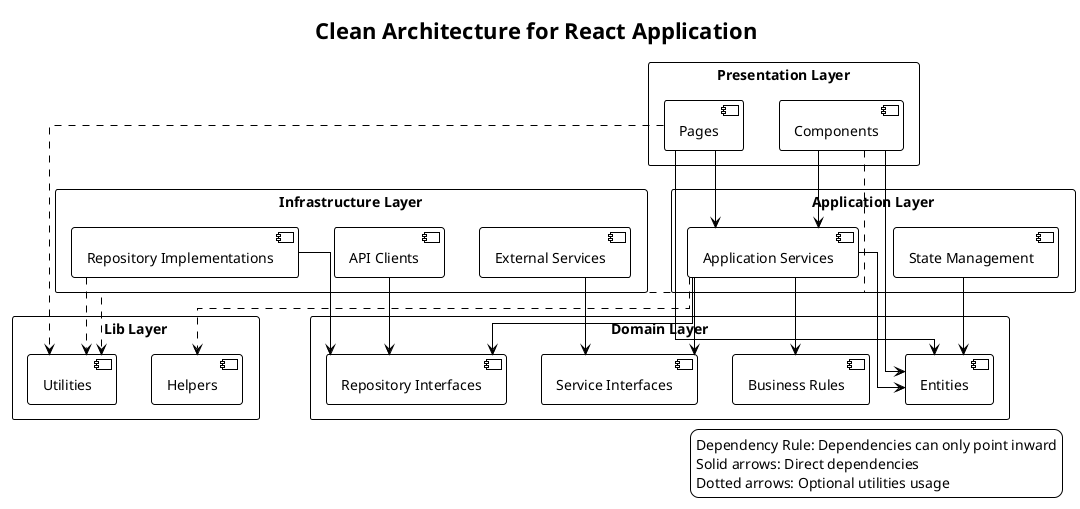 @startuml Clean Architecture

!theme plain
skinparam packageStyle rectangle
skinparam linetype ortho
skinparam componentStyle uml2

title Clean Architecture for React Application

' Define layers as packages
package "Presentation Layer" {
  [Components] as components
  [Pages] as pages
}

package "Application Layer" {
  [Application Services] as appServices
  [State Management] as state
}

package "Domain Layer" {
  [Entities] as entities
  [Business Rules] as businessRules
  [Repository Interfaces] as repoInterfaces
  [Service Interfaces] as serviceInterfaces
}

package "Infrastructure Layer" {
  [API Clients] as apiClients
  [Repository Implementations] as repoImplementations
  [External Services] as externalServices
}

package "Lib Layer" {
  [Utilities] as utilities
  [Helpers] as helpers
}

' Define dependencies (arrows)
components --> appServices
components --> entities
pages --> appServices
pages --> entities

appServices --> entities
appServices --> businessRules
appServices --> repoInterfaces
appServices --> serviceInterfaces
state --> entities

apiClients --> repoInterfaces
repoImplementations --> repoInterfaces
externalServices --> serviceInterfaces

' Lib dependencies
components ..> utilities
pages ..> utilities
appServices ..> helpers
repoImplementations ..> utilities

' Legend for diagram
legend right
  Dependency Rule: Dependencies can only point inward
  Solid arrows: Direct dependencies
  Dotted arrows: Optional utilities usage
endlegend

@enduml 